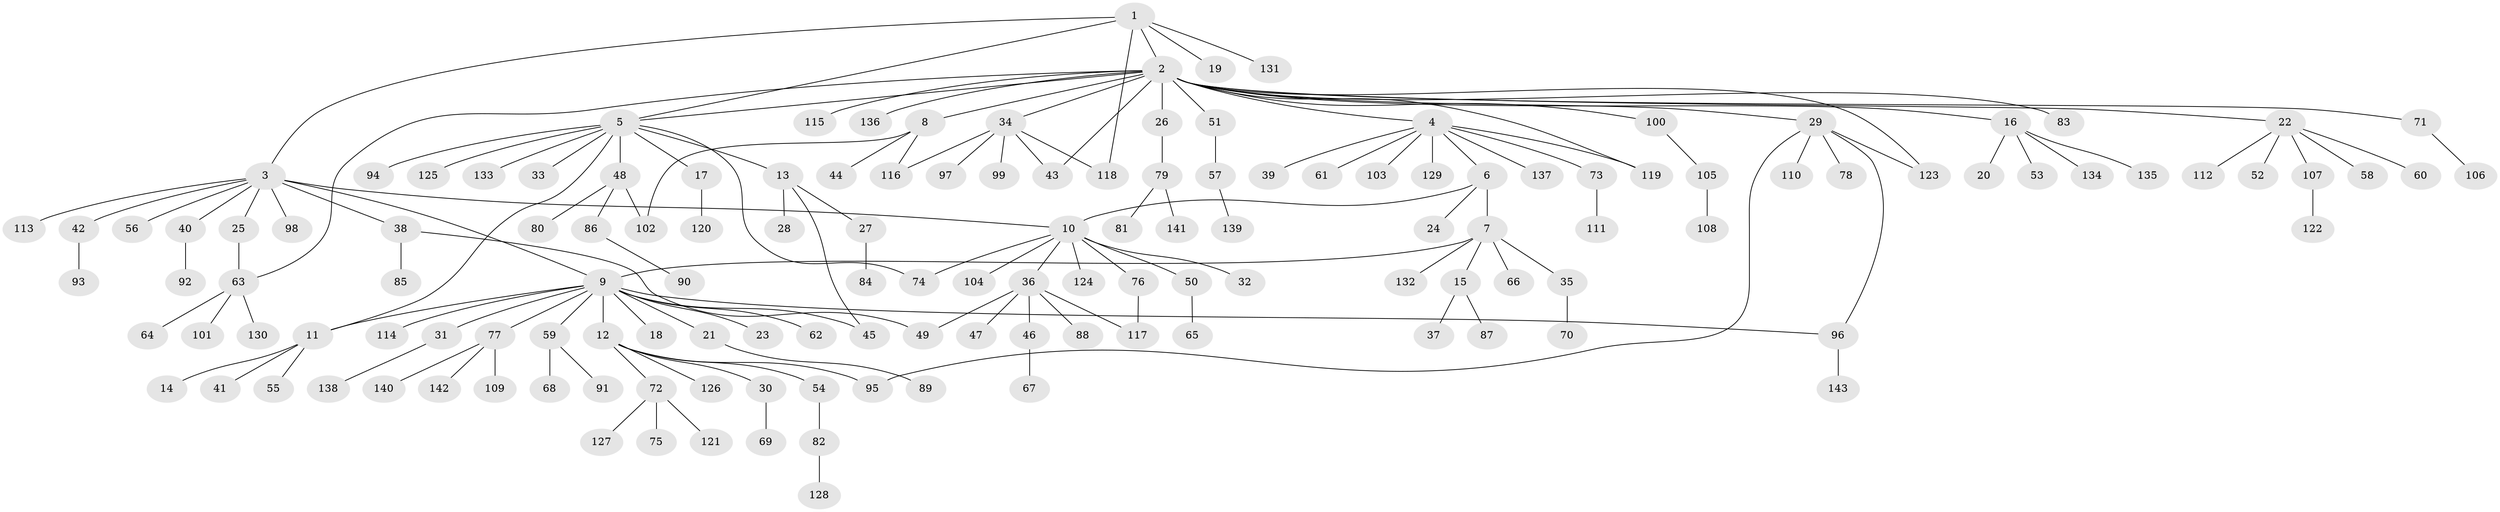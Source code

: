 // coarse degree distribution, {1: 0.9047619047619048, 3: 0.023809523809523808, 2: 0.023809523809523808, 22: 0.023809523809523808, 19: 0.023809523809523808}
// Generated by graph-tools (version 1.1) at 2025/50/03/04/25 21:50:09]
// undirected, 143 vertices, 159 edges
graph export_dot {
graph [start="1"]
  node [color=gray90,style=filled];
  1;
  2;
  3;
  4;
  5;
  6;
  7;
  8;
  9;
  10;
  11;
  12;
  13;
  14;
  15;
  16;
  17;
  18;
  19;
  20;
  21;
  22;
  23;
  24;
  25;
  26;
  27;
  28;
  29;
  30;
  31;
  32;
  33;
  34;
  35;
  36;
  37;
  38;
  39;
  40;
  41;
  42;
  43;
  44;
  45;
  46;
  47;
  48;
  49;
  50;
  51;
  52;
  53;
  54;
  55;
  56;
  57;
  58;
  59;
  60;
  61;
  62;
  63;
  64;
  65;
  66;
  67;
  68;
  69;
  70;
  71;
  72;
  73;
  74;
  75;
  76;
  77;
  78;
  79;
  80;
  81;
  82;
  83;
  84;
  85;
  86;
  87;
  88;
  89;
  90;
  91;
  92;
  93;
  94;
  95;
  96;
  97;
  98;
  99;
  100;
  101;
  102;
  103;
  104;
  105;
  106;
  107;
  108;
  109;
  110;
  111;
  112;
  113;
  114;
  115;
  116;
  117;
  118;
  119;
  120;
  121;
  122;
  123;
  124;
  125;
  126;
  127;
  128;
  129;
  130;
  131;
  132;
  133;
  134;
  135;
  136;
  137;
  138;
  139;
  140;
  141;
  142;
  143;
  1 -- 2;
  1 -- 3;
  1 -- 5;
  1 -- 19;
  1 -- 118;
  1 -- 131;
  2 -- 4;
  2 -- 5;
  2 -- 8;
  2 -- 16;
  2 -- 22;
  2 -- 26;
  2 -- 29;
  2 -- 34;
  2 -- 43;
  2 -- 51;
  2 -- 63;
  2 -- 71;
  2 -- 83;
  2 -- 100;
  2 -- 115;
  2 -- 119;
  2 -- 123;
  2 -- 136;
  3 -- 9;
  3 -- 10;
  3 -- 25;
  3 -- 38;
  3 -- 40;
  3 -- 42;
  3 -- 56;
  3 -- 98;
  3 -- 113;
  4 -- 6;
  4 -- 39;
  4 -- 61;
  4 -- 73;
  4 -- 103;
  4 -- 119;
  4 -- 129;
  4 -- 137;
  5 -- 11;
  5 -- 13;
  5 -- 17;
  5 -- 33;
  5 -- 48;
  5 -- 74;
  5 -- 94;
  5 -- 125;
  5 -- 133;
  6 -- 7;
  6 -- 10;
  6 -- 24;
  7 -- 9;
  7 -- 15;
  7 -- 35;
  7 -- 66;
  7 -- 132;
  8 -- 44;
  8 -- 102;
  8 -- 116;
  9 -- 11;
  9 -- 12;
  9 -- 18;
  9 -- 21;
  9 -- 23;
  9 -- 31;
  9 -- 45;
  9 -- 59;
  9 -- 62;
  9 -- 77;
  9 -- 96;
  9 -- 114;
  10 -- 32;
  10 -- 36;
  10 -- 50;
  10 -- 74;
  10 -- 76;
  10 -- 104;
  10 -- 124;
  11 -- 14;
  11 -- 41;
  11 -- 55;
  12 -- 30;
  12 -- 54;
  12 -- 72;
  12 -- 95;
  12 -- 126;
  13 -- 27;
  13 -- 28;
  13 -- 45;
  15 -- 37;
  15 -- 87;
  16 -- 20;
  16 -- 53;
  16 -- 134;
  16 -- 135;
  17 -- 120;
  21 -- 89;
  22 -- 52;
  22 -- 58;
  22 -- 60;
  22 -- 107;
  22 -- 112;
  25 -- 63;
  26 -- 79;
  27 -- 84;
  29 -- 78;
  29 -- 95;
  29 -- 96;
  29 -- 110;
  29 -- 123;
  30 -- 69;
  31 -- 138;
  34 -- 43;
  34 -- 97;
  34 -- 99;
  34 -- 116;
  34 -- 118;
  35 -- 70;
  36 -- 46;
  36 -- 47;
  36 -- 49;
  36 -- 88;
  36 -- 117;
  38 -- 49;
  38 -- 85;
  40 -- 92;
  42 -- 93;
  46 -- 67;
  48 -- 80;
  48 -- 86;
  48 -- 102;
  50 -- 65;
  51 -- 57;
  54 -- 82;
  57 -- 139;
  59 -- 68;
  59 -- 91;
  63 -- 64;
  63 -- 101;
  63 -- 130;
  71 -- 106;
  72 -- 75;
  72 -- 121;
  72 -- 127;
  73 -- 111;
  76 -- 117;
  77 -- 109;
  77 -- 140;
  77 -- 142;
  79 -- 81;
  79 -- 141;
  82 -- 128;
  86 -- 90;
  96 -- 143;
  100 -- 105;
  105 -- 108;
  107 -- 122;
}
